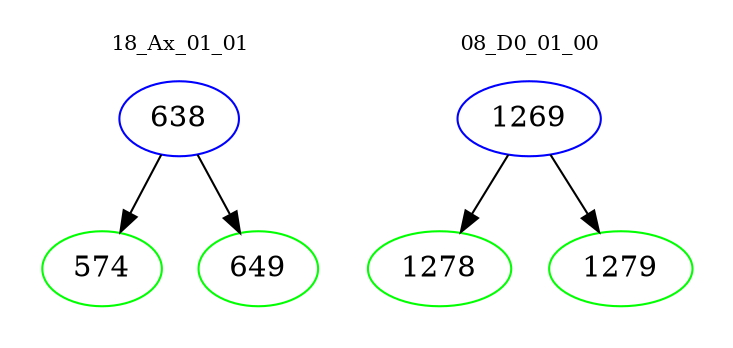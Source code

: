 digraph{
subgraph cluster_0 {
color = white
label = "18_Ax_01_01";
fontsize=10;
T0_638 [label="638", color="blue"]
T0_638 -> T0_574 [color="black"]
T0_574 [label="574", color="green"]
T0_638 -> T0_649 [color="black"]
T0_649 [label="649", color="green"]
}
subgraph cluster_1 {
color = white
label = "08_D0_01_00";
fontsize=10;
T1_1269 [label="1269", color="blue"]
T1_1269 -> T1_1278 [color="black"]
T1_1278 [label="1278", color="green"]
T1_1269 -> T1_1279 [color="black"]
T1_1279 [label="1279", color="green"]
}
}
